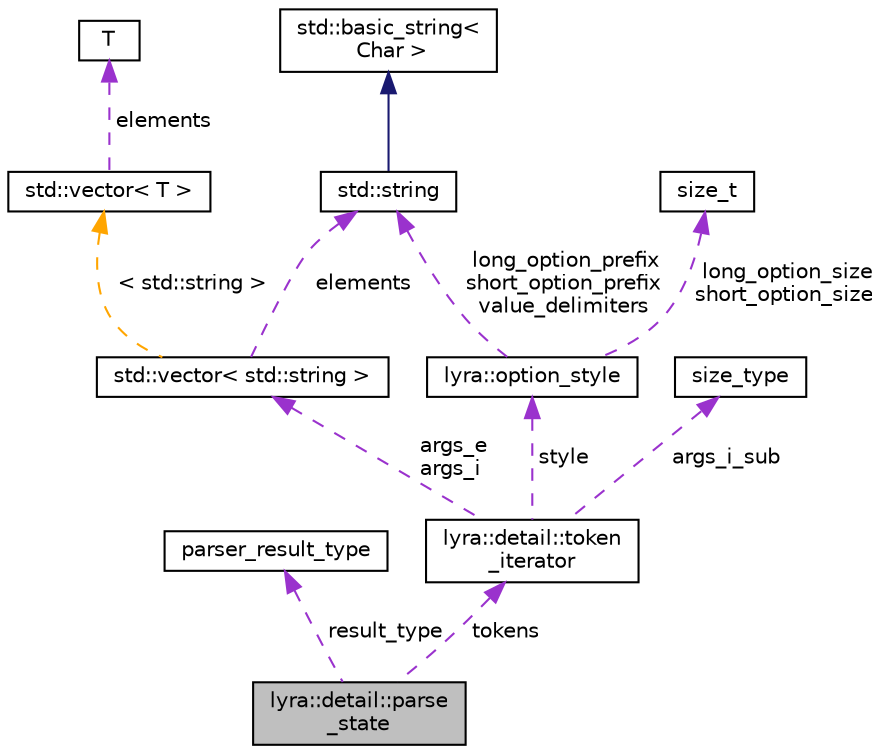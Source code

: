 digraph "lyra::detail::parse_state"
{
 // INTERACTIVE_SVG=YES
 // LATEX_PDF_SIZE
  edge [fontname="Helvetica",fontsize="10",labelfontname="Helvetica",labelfontsize="10"];
  node [fontname="Helvetica",fontsize="10",shape=record];
  Node1 [label="lyra::detail::parse\l_state",height=0.2,width=0.4,color="black", fillcolor="grey75", style="filled", fontcolor="black",tooltip=" "];
  Node2 -> Node1 [dir="back",color="darkorchid3",fontsize="10",style="dashed",label=" result_type" ,fontname="Helvetica"];
  Node2 [label="parser_result_type",height=0.2,width=0.4,color="black", fillcolor="white", style="filled",tooltip=" "];
  Node3 -> Node1 [dir="back",color="darkorchid3",fontsize="10",style="dashed",label=" tokens" ,fontname="Helvetica"];
  Node3 [label="lyra::detail::token\l_iterator",height=0.2,width=0.4,color="black", fillcolor="white", style="filled",URL="$classlyra_1_1detail_1_1token__iterator.html",tooltip=" "];
  Node4 -> Node3 [dir="back",color="darkorchid3",fontsize="10",style="dashed",label=" style" ,fontname="Helvetica"];
  Node4 [label="lyra::option_style",height=0.2,width=0.4,color="black", fillcolor="white", style="filled",URL="$structlyra_1_1option__style.html",tooltip=" "];
  Node5 -> Node4 [dir="back",color="darkorchid3",fontsize="10",style="dashed",label=" long_option_prefix\nshort_option_prefix\nvalue_delimiters" ,fontname="Helvetica"];
  Node5 [label="std::string",height=0.2,width=0.4,color="black", fillcolor="white", style="filled",tooltip=" "];
  Node6 -> Node5 [dir="back",color="midnightblue",fontsize="10",style="solid",fontname="Helvetica"];
  Node6 [label="std::basic_string\<\l Char \>",height=0.2,width=0.4,color="black", fillcolor="white", style="filled",tooltip=" "];
  Node7 -> Node4 [dir="back",color="darkorchid3",fontsize="10",style="dashed",label=" long_option_size\nshort_option_size" ,fontname="Helvetica"];
  Node7 [label="size_t",height=0.2,width=0.4,color="black", fillcolor="white", style="filled",tooltip=" "];
  Node8 -> Node3 [dir="back",color="darkorchid3",fontsize="10",style="dashed",label=" args_e\nargs_i" ,fontname="Helvetica"];
  Node8 [label="std::vector\< std::string \>",height=0.2,width=0.4,color="black", fillcolor="white", style="filled",tooltip=" "];
  Node5 -> Node8 [dir="back",color="darkorchid3",fontsize="10",style="dashed",label=" elements" ,fontname="Helvetica"];
  Node9 -> Node8 [dir="back",color="orange",fontsize="10",style="dashed",label=" \< std::string \>" ,fontname="Helvetica"];
  Node9 [label="std::vector\< T \>",height=0.2,width=0.4,color="black", fillcolor="white", style="filled",tooltip=" "];
  Node10 -> Node9 [dir="back",color="darkorchid3",fontsize="10",style="dashed",label=" elements" ,fontname="Helvetica"];
  Node10 [label="T",height=0.2,width=0.4,color="black", fillcolor="white", style="filled",tooltip=" "];
  Node11 -> Node3 [dir="back",color="darkorchid3",fontsize="10",style="dashed",label=" args_i_sub" ,fontname="Helvetica"];
  Node11 [label="size_type",height=0.2,width=0.4,color="black", fillcolor="white", style="filled",tooltip=" "];
}
